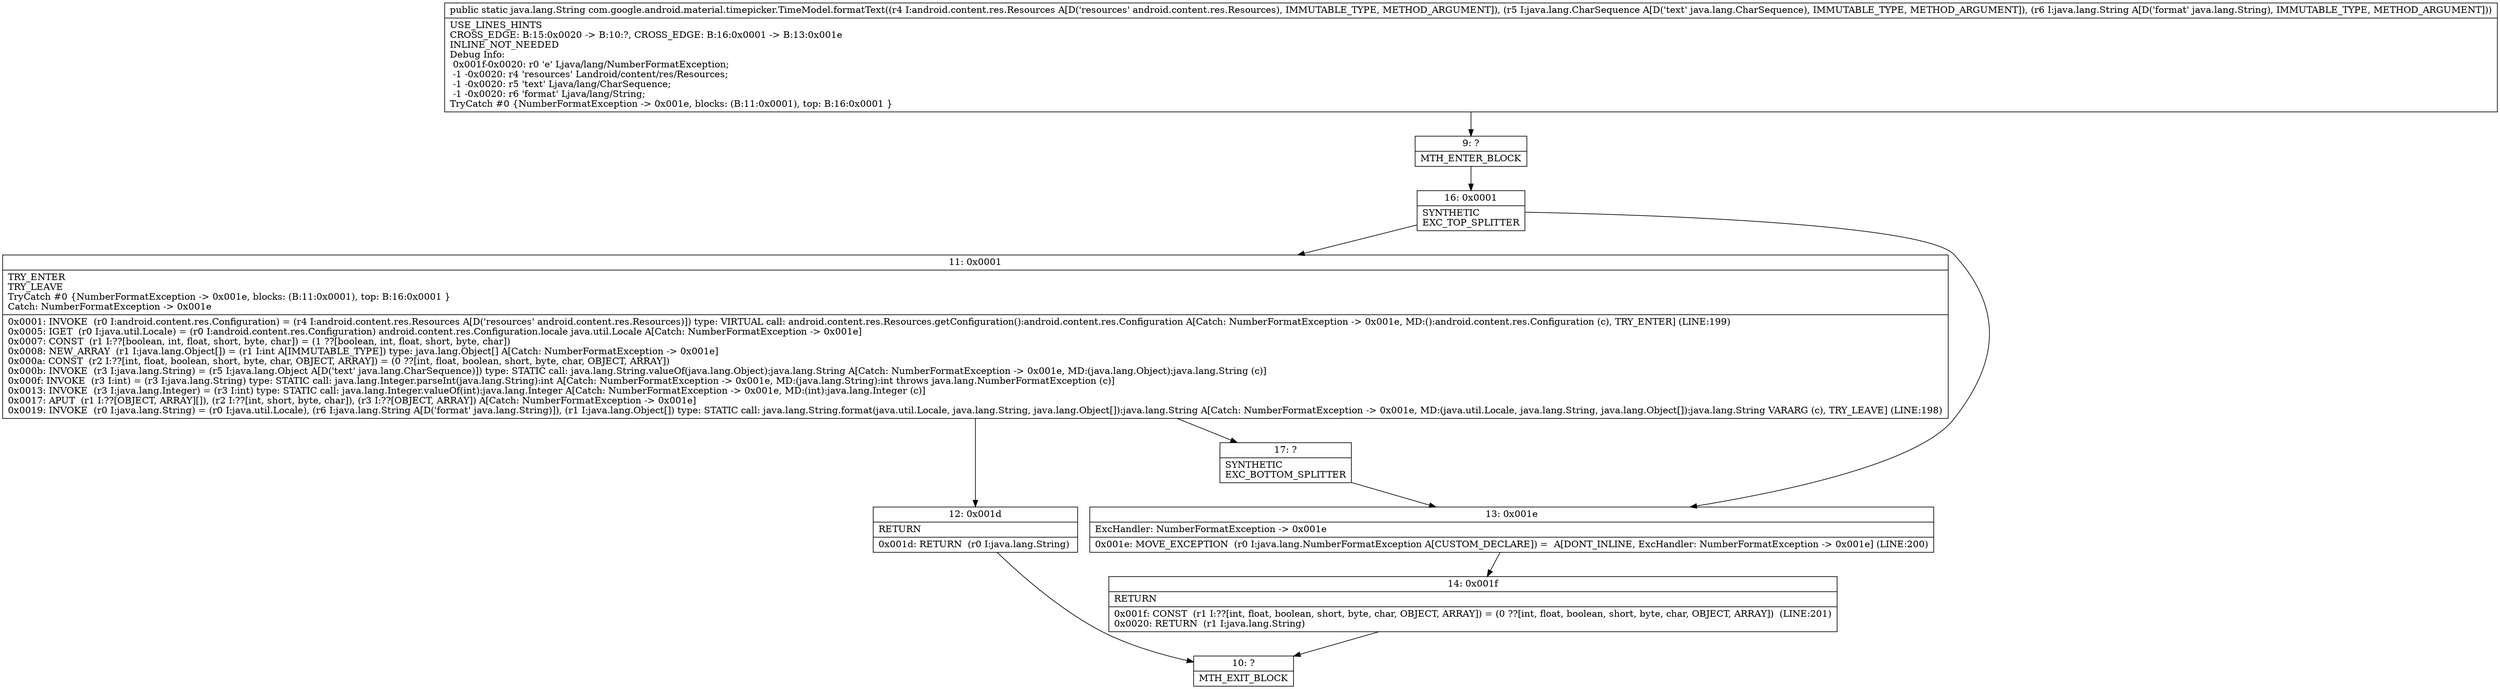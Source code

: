 digraph "CFG forcom.google.android.material.timepicker.TimeModel.formatText(Landroid\/content\/res\/Resources;Ljava\/lang\/CharSequence;Ljava\/lang\/String;)Ljava\/lang\/String;" {
Node_9 [shape=record,label="{9\:\ ?|MTH_ENTER_BLOCK\l}"];
Node_16 [shape=record,label="{16\:\ 0x0001|SYNTHETIC\lEXC_TOP_SPLITTER\l}"];
Node_11 [shape=record,label="{11\:\ 0x0001|TRY_ENTER\lTRY_LEAVE\lTryCatch #0 \{NumberFormatException \-\> 0x001e, blocks: (B:11:0x0001), top: B:16:0x0001 \}\lCatch: NumberFormatException \-\> 0x001e\l|0x0001: INVOKE  (r0 I:android.content.res.Configuration) = (r4 I:android.content.res.Resources A[D('resources' android.content.res.Resources)]) type: VIRTUAL call: android.content.res.Resources.getConfiguration():android.content.res.Configuration A[Catch: NumberFormatException \-\> 0x001e, MD:():android.content.res.Configuration (c), TRY_ENTER] (LINE:199)\l0x0005: IGET  (r0 I:java.util.Locale) = (r0 I:android.content.res.Configuration) android.content.res.Configuration.locale java.util.Locale A[Catch: NumberFormatException \-\> 0x001e]\l0x0007: CONST  (r1 I:??[boolean, int, float, short, byte, char]) = (1 ??[boolean, int, float, short, byte, char]) \l0x0008: NEW_ARRAY  (r1 I:java.lang.Object[]) = (r1 I:int A[IMMUTABLE_TYPE]) type: java.lang.Object[] A[Catch: NumberFormatException \-\> 0x001e]\l0x000a: CONST  (r2 I:??[int, float, boolean, short, byte, char, OBJECT, ARRAY]) = (0 ??[int, float, boolean, short, byte, char, OBJECT, ARRAY]) \l0x000b: INVOKE  (r3 I:java.lang.String) = (r5 I:java.lang.Object A[D('text' java.lang.CharSequence)]) type: STATIC call: java.lang.String.valueOf(java.lang.Object):java.lang.String A[Catch: NumberFormatException \-\> 0x001e, MD:(java.lang.Object):java.lang.String (c)]\l0x000f: INVOKE  (r3 I:int) = (r3 I:java.lang.String) type: STATIC call: java.lang.Integer.parseInt(java.lang.String):int A[Catch: NumberFormatException \-\> 0x001e, MD:(java.lang.String):int throws java.lang.NumberFormatException (c)]\l0x0013: INVOKE  (r3 I:java.lang.Integer) = (r3 I:int) type: STATIC call: java.lang.Integer.valueOf(int):java.lang.Integer A[Catch: NumberFormatException \-\> 0x001e, MD:(int):java.lang.Integer (c)]\l0x0017: APUT  (r1 I:??[OBJECT, ARRAY][]), (r2 I:??[int, short, byte, char]), (r3 I:??[OBJECT, ARRAY]) A[Catch: NumberFormatException \-\> 0x001e]\l0x0019: INVOKE  (r0 I:java.lang.String) = (r0 I:java.util.Locale), (r6 I:java.lang.String A[D('format' java.lang.String)]), (r1 I:java.lang.Object[]) type: STATIC call: java.lang.String.format(java.util.Locale, java.lang.String, java.lang.Object[]):java.lang.String A[Catch: NumberFormatException \-\> 0x001e, MD:(java.util.Locale, java.lang.String, java.lang.Object[]):java.lang.String VARARG (c), TRY_LEAVE] (LINE:198)\l}"];
Node_12 [shape=record,label="{12\:\ 0x001d|RETURN\l|0x001d: RETURN  (r0 I:java.lang.String) \l}"];
Node_10 [shape=record,label="{10\:\ ?|MTH_EXIT_BLOCK\l}"];
Node_17 [shape=record,label="{17\:\ ?|SYNTHETIC\lEXC_BOTTOM_SPLITTER\l}"];
Node_13 [shape=record,label="{13\:\ 0x001e|ExcHandler: NumberFormatException \-\> 0x001e\l|0x001e: MOVE_EXCEPTION  (r0 I:java.lang.NumberFormatException A[CUSTOM_DECLARE]) =  A[DONT_INLINE, ExcHandler: NumberFormatException \-\> 0x001e] (LINE:200)\l}"];
Node_14 [shape=record,label="{14\:\ 0x001f|RETURN\l|0x001f: CONST  (r1 I:??[int, float, boolean, short, byte, char, OBJECT, ARRAY]) = (0 ??[int, float, boolean, short, byte, char, OBJECT, ARRAY])  (LINE:201)\l0x0020: RETURN  (r1 I:java.lang.String) \l}"];
MethodNode[shape=record,label="{public static java.lang.String com.google.android.material.timepicker.TimeModel.formatText((r4 I:android.content.res.Resources A[D('resources' android.content.res.Resources), IMMUTABLE_TYPE, METHOD_ARGUMENT]), (r5 I:java.lang.CharSequence A[D('text' java.lang.CharSequence), IMMUTABLE_TYPE, METHOD_ARGUMENT]), (r6 I:java.lang.String A[D('format' java.lang.String), IMMUTABLE_TYPE, METHOD_ARGUMENT]))  | USE_LINES_HINTS\lCROSS_EDGE: B:15:0x0020 \-\> B:10:?, CROSS_EDGE: B:16:0x0001 \-\> B:13:0x001e\lINLINE_NOT_NEEDED\lDebug Info:\l  0x001f\-0x0020: r0 'e' Ljava\/lang\/NumberFormatException;\l  \-1 \-0x0020: r4 'resources' Landroid\/content\/res\/Resources;\l  \-1 \-0x0020: r5 'text' Ljava\/lang\/CharSequence;\l  \-1 \-0x0020: r6 'format' Ljava\/lang\/String;\lTryCatch #0 \{NumberFormatException \-\> 0x001e, blocks: (B:11:0x0001), top: B:16:0x0001 \}\l}"];
MethodNode -> Node_9;Node_9 -> Node_16;
Node_16 -> Node_11;
Node_16 -> Node_13;
Node_11 -> Node_12;
Node_11 -> Node_17;
Node_12 -> Node_10;
Node_17 -> Node_13;
Node_13 -> Node_14;
Node_14 -> Node_10;
}

